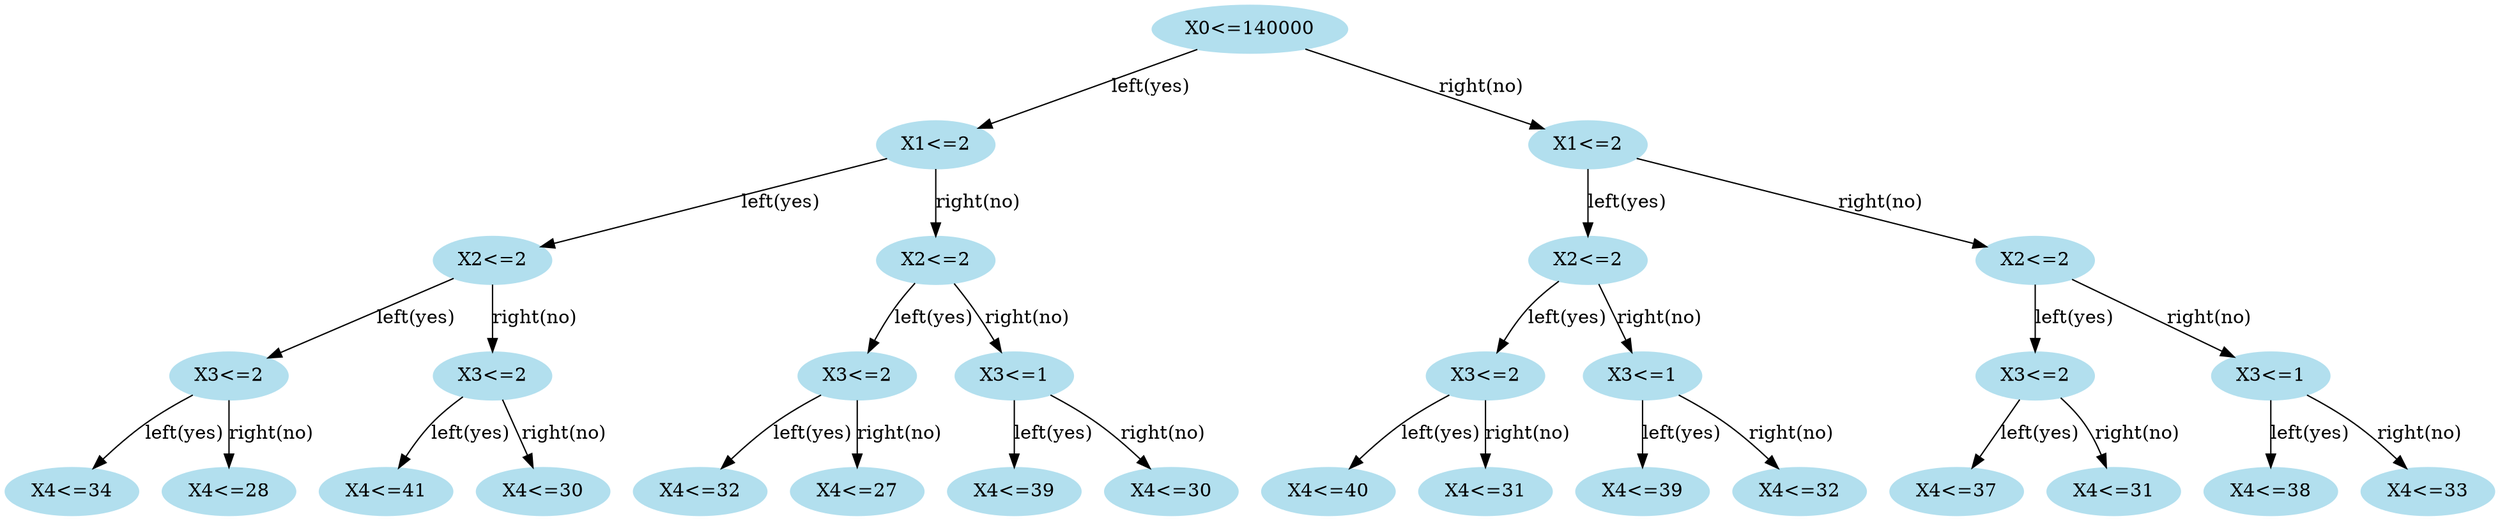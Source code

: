 strict digraph arbol {
	node [color=lightblue2 style=filled]
	size="126,6"
	root [label="X0<=140000"]
	rootL [label="X1<=2"]
	root -> rootL [label="left(yes)"]
	rootR [label="X1<=2"]
	root -> rootR [label="right(no)"]
	rootLL [label="X2<=2"]
	rootL -> rootLL [label="left(yes)"]
	rootLR [label="X2<=2"]
	rootL -> rootLR [label="right(no)"]
	rootLLL [label="X3<=2"]
	rootLL -> rootLLL [label="left(yes)"]
	rootLLR [label="X3<=2"]
	rootLL -> rootLLR [label="right(no)"]
	rootLLLL [label="X4<=34"]
	rootLLL -> rootLLLL [label="left(yes)"]
	rootLLLR [label="X4<=28"]
	rootLLL -> rootLLLR [label="right(no)"]
	rootLLRL [label="X4<=41"]
	rootLLR -> rootLLRL [label="left(yes)"]
	rootLLRR [label="X4<=30"]
	rootLLR -> rootLLRR [label="right(no)"]
	rootLRL [label="X3<=2"]
	rootLR -> rootLRL [label="left(yes)"]
	rootLRR [label="X3<=1"]
	rootLR -> rootLRR [label="right(no)"]
	rootLRLL [label="X4<=32"]
	rootLRL -> rootLRLL [label="left(yes)"]
	rootLRLR [label="X4<=27"]
	rootLRL -> rootLRLR [label="right(no)"]
	rootLRRL [label="X4<=39"]
	rootLRR -> rootLRRL [label="left(yes)"]
	rootLRRR [label="X4<=30"]
	rootLRR -> rootLRRR [label="right(no)"]
	rootRL [label="X2<=2"]
	rootR -> rootRL [label="left(yes)"]
	rootRR [label="X2<=2"]
	rootR -> rootRR [label="right(no)"]
	rootRLL [label="X3<=2"]
	rootRL -> rootRLL [label="left(yes)"]
	rootRLR [label="X3<=1"]
	rootRL -> rootRLR [label="right(no)"]
	rootRLLL [label="X4<=40"]
	rootRLL -> rootRLLL [label="left(yes)"]
	rootRLLR [label="X4<=31"]
	rootRLL -> rootRLLR [label="right(no)"]
	rootRLRL [label="X4<=39"]
	rootRLR -> rootRLRL [label="left(yes)"]
	rootRLRR [label="X4<=32"]
	rootRLR -> rootRLRR [label="right(no)"]
	rootRRL [label="X3<=2"]
	rootRR -> rootRRL [label="left(yes)"]
	rootRRR [label="X3<=1"]
	rootRR -> rootRRR [label="right(no)"]
	rootRRLL [label="X4<=37"]
	rootRRL -> rootRRLL [label="left(yes)"]
	rootRRLR [label="X4<=31"]
	rootRRL -> rootRRLR [label="right(no)"]
	rootRRRL [label="X4<=38"]
	rootRRR -> rootRRRL [label="left(yes)"]
	rootRRRR [label="X4<=33"]
	rootRRR -> rootRRRR [label="right(no)"]
}
